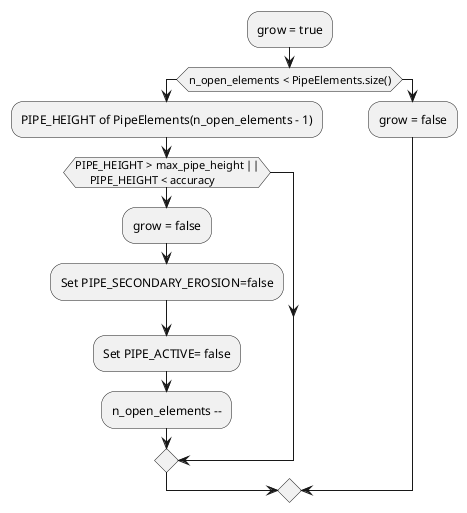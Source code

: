 @startuml
 :grow = true;
 if (n_open_elements < PipeElements.size()) then
 :PIPE_HEIGHT of PipeElements(n_open_elements - 1);
 if (PIPE_HEIGHT > max_pipe_height ||
     PIPE_HEIGHT < accuracy) then
     :grow = false;
     :Set PIPE_SECONDARY_EROSION=false;
     :Set PIPE_ACTIVE= false;
     :n_open_elements --;
 endif
 else
     :grow = false;

endif
@enduml
